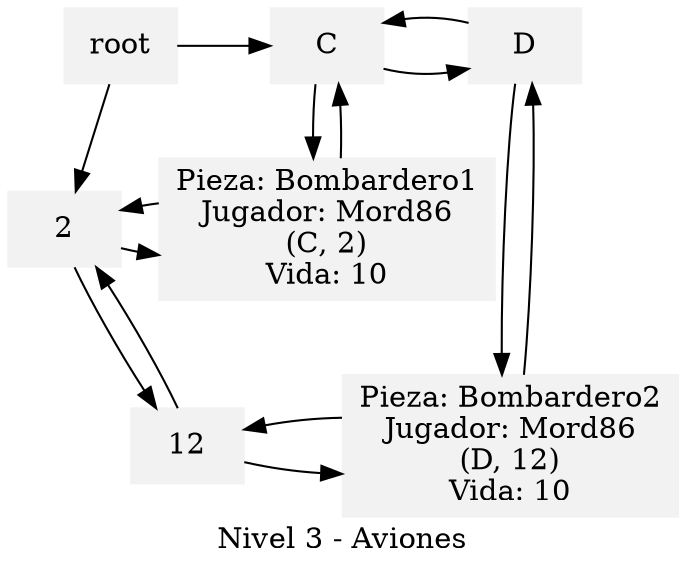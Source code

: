 digraph G{
node[shape=box, style=filled, color=Gray95];edge[color=black];rankdir=UD;
label = "Nivel 3 - Aviones";
root -> "2";
root -> "C";
"C"->"D";
"C"->"Pieza: Bombardero1
Jugador: Mord86
(C, 2)
Vida: 10";
"C";
"D";
"D"->"Pieza: Bombardero2
Jugador: Mord86
(D, 12)
Vida: 10";
"D";
"D"->"C";
{rank=same;"C";"D";}
"2"->"Pieza: Bombardero1
Jugador: Mord86
(C, 2)
Vida: 10";
"2"->"12";
"2";
"Pieza: Bombardero1
Jugador: Mord86
(C, 2)
Vida: 10";
"Pieza: Bombardero1
Jugador: Mord86
(C, 2)
Vida: 10";
"Pieza: Bombardero1
Jugador: Mord86
(C, 2)
Vida: 10"->"C";
"Pieza: Bombardero1
Jugador: Mord86
(C, 2)
Vida: 10"->"2";
{rank=same;"2";"Pieza: Bombardero1
Jugador: Mord86
(C, 2)
Vida: 10";"Pieza: Bombardero1
Jugador: Mord86
(C, 2)
Vida: 10";}
"12"->"Pieza: Bombardero2
Jugador: Mord86
(D, 12)
Vida: 10";
"12";
"12"->"2";
"12";
"Pieza: Bombardero2
Jugador: Mord86
(D, 12)
Vida: 10";
"Pieza: Bombardero2
Jugador: Mord86
(D, 12)
Vida: 10";
"Pieza: Bombardero2
Jugador: Mord86
(D, 12)
Vida: 10"->"D";
"Pieza: Bombardero2
Jugador: Mord86
(D, 12)
Vida: 10"->"12";
{rank=min;
root;
"C";};
"12";"Pieza: Bombardero2
Jugador: Mord86
(D, 12)
Vida: 10";"Pieza: Bombardero2
Jugador: Mord86
(D, 12)
Vida: 10";{rank=same;"12";"Pieza: Bombardero2
Jugador: Mord86
(D, 12)
Vida: 10";}
}
